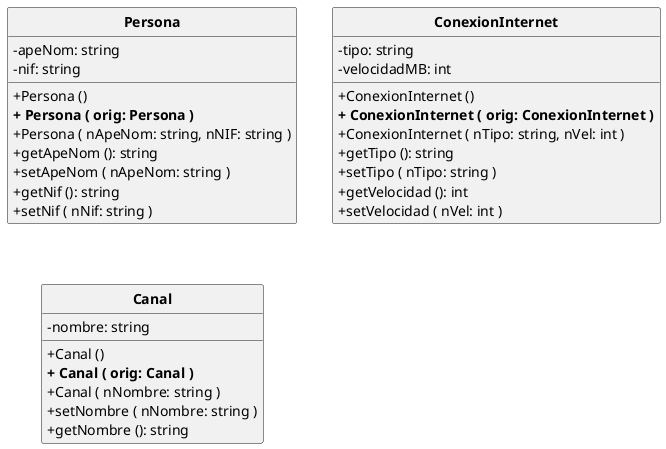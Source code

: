 @startuml

hide circle
skinparam classattributeiconsize 0
skinparam classFontStyle bold

class Persona {
 - apeNom: string
 - nif: string
 + Persona ()
 <b>+ Persona ( orig: Persona )</b>
 + Persona ( nApeNom: string, nNIF: string )
 + getApeNom (): string
 + setApeNom ( nApeNom: string )
 + getNif (): string
 + setNif ( nNif: string )
}

class ConexionInternet {
 - tipo: string
 - velocidadMB: int
 + ConexionInternet ()
 <b>+ ConexionInternet ( orig: ConexionInternet )</b>
 + ConexionInternet ( nTipo: string, nVel: int )
 + getTipo (): string
 + setTipo ( nTipo: string )
 + getVelocidad (): int
 + setVelocidad ( nVel: int )
}

class Canal {
 - nombre: string
 + Canal ()
 <b>+ Canal ( orig: Canal )</b>
 + Canal ( nNombre: string )
 + setNombre ( nNombre: string )
 + getNombre (): string
}

@enduml